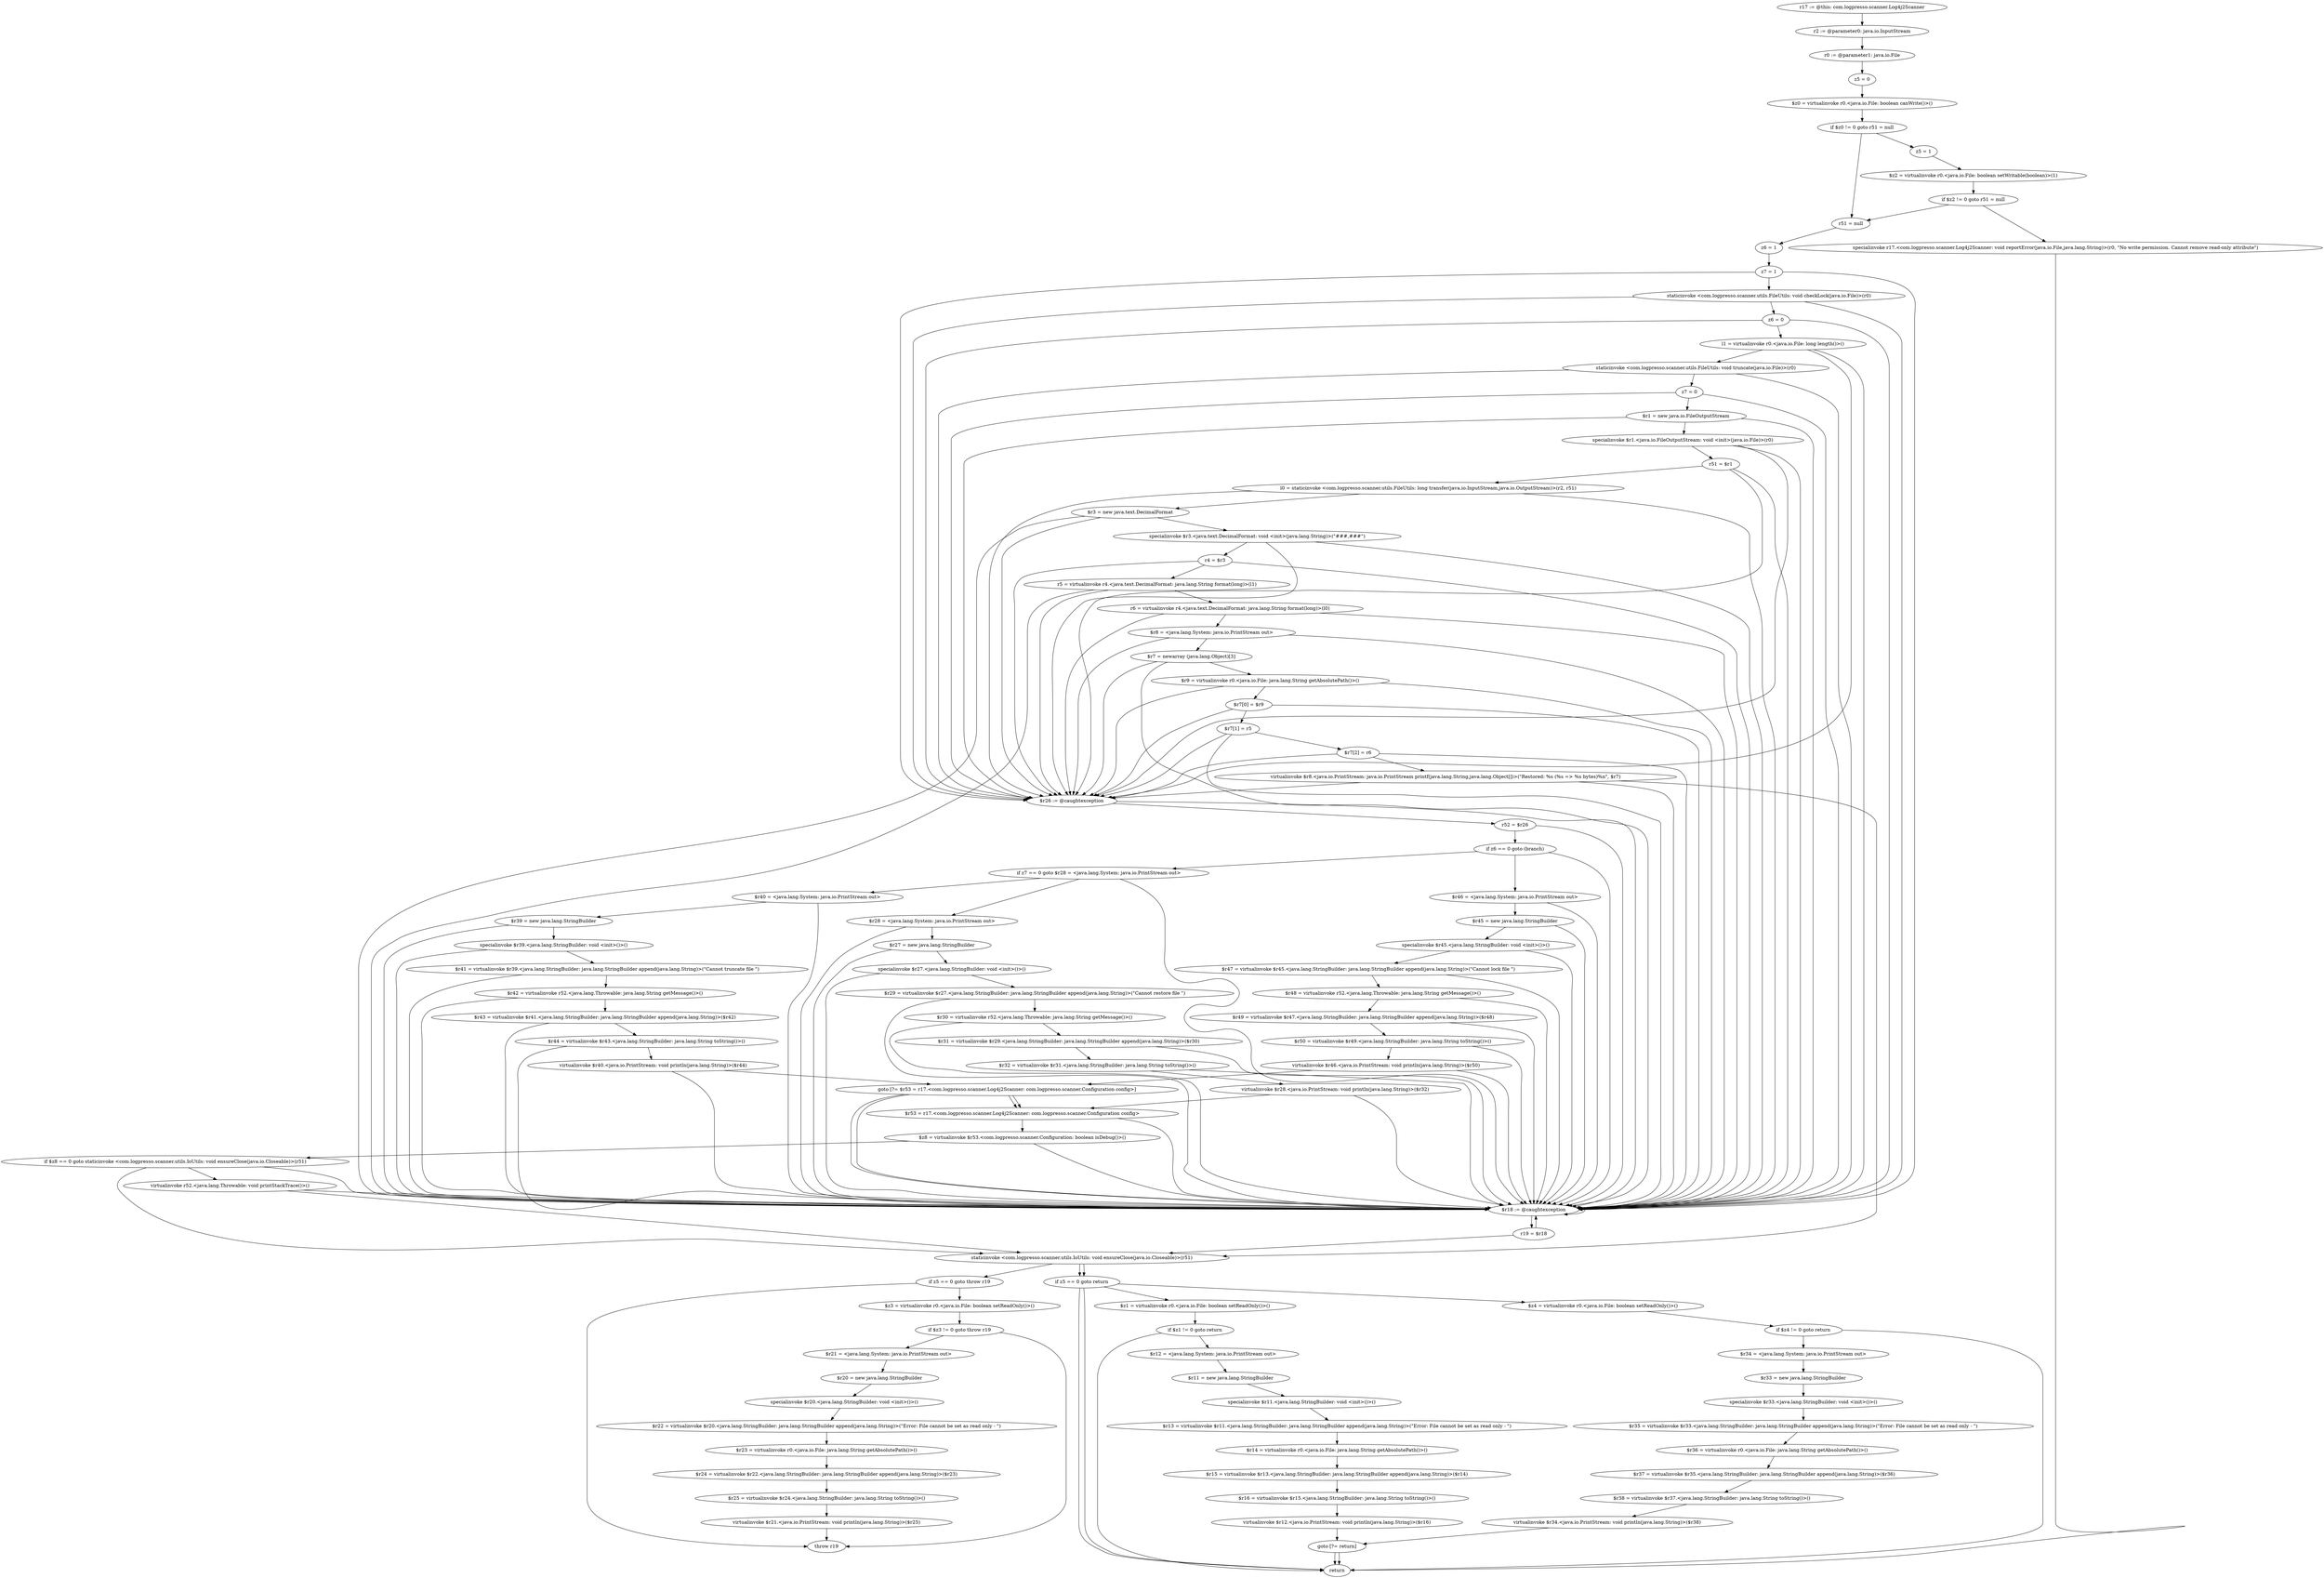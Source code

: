 digraph "unitGraph" {
    "r17 := @this: com.logpresso.scanner.Log4j2Scanner"
    "r2 := @parameter0: java.io.InputStream"
    "r0 := @parameter1: java.io.File"
    "z5 = 0"
    "$z0 = virtualinvoke r0.<java.io.File: boolean canWrite()>()"
    "if $z0 != 0 goto r51 = null"
    "z5 = 1"
    "$z2 = virtualinvoke r0.<java.io.File: boolean setWritable(boolean)>(1)"
    "if $z2 != 0 goto r51 = null"
    "specialinvoke r17.<com.logpresso.scanner.Log4j2Scanner: void reportError(java.io.File,java.lang.String)>(r0, \"No write permission. Cannot remove read-only attribute\")"
    "return"
    "r51 = null"
    "z6 = 1"
    "z7 = 1"
    "staticinvoke <com.logpresso.scanner.utils.FileUtils: void checkLock(java.io.File)>(r0)"
    "z6 = 0"
    "l1 = virtualinvoke r0.<java.io.File: long length()>()"
    "staticinvoke <com.logpresso.scanner.utils.FileUtils: void truncate(java.io.File)>(r0)"
    "z7 = 0"
    "$r1 = new java.io.FileOutputStream"
    "specialinvoke $r1.<java.io.FileOutputStream: void <init>(java.io.File)>(r0)"
    "r51 = $r1"
    "l0 = staticinvoke <com.logpresso.scanner.utils.FileUtils: long transfer(java.io.InputStream,java.io.OutputStream)>(r2, r51)"
    "$r3 = new java.text.DecimalFormat"
    "specialinvoke $r3.<java.text.DecimalFormat: void <init>(java.lang.String)>(\"###,###\")"
    "r4 = $r3"
    "r5 = virtualinvoke r4.<java.text.DecimalFormat: java.lang.String format(long)>(l1)"
    "r6 = virtualinvoke r4.<java.text.DecimalFormat: java.lang.String format(long)>(l0)"
    "$r8 = <java.lang.System: java.io.PrintStream out>"
    "$r7 = newarray (java.lang.Object)[3]"
    "$r9 = virtualinvoke r0.<java.io.File: java.lang.String getAbsolutePath()>()"
    "$r7[0] = $r9"
    "$r7[1] = r5"
    "$r7[2] = r6"
    "virtualinvoke $r8.<java.io.PrintStream: java.io.PrintStream printf(java.lang.String,java.lang.Object[])>(\"Restored: %s (%s => %s bytes)%n\", $r7)"
    "staticinvoke <com.logpresso.scanner.utils.IoUtils: void ensureClose(java.io.Closeable)>(r51)"
    "if z5 == 0 goto return"
    "$z1 = virtualinvoke r0.<java.io.File: boolean setReadOnly()>()"
    "if $z1 != 0 goto return"
    "$r12 = <java.lang.System: java.io.PrintStream out>"
    "$r11 = new java.lang.StringBuilder"
    "specialinvoke $r11.<java.lang.StringBuilder: void <init>()>()"
    "$r13 = virtualinvoke $r11.<java.lang.StringBuilder: java.lang.StringBuilder append(java.lang.String)>(\"Error: File cannot be set as read only - \")"
    "$r14 = virtualinvoke r0.<java.io.File: java.lang.String getAbsolutePath()>()"
    "$r15 = virtualinvoke $r13.<java.lang.StringBuilder: java.lang.StringBuilder append(java.lang.String)>($r14)"
    "$r16 = virtualinvoke $r15.<java.lang.StringBuilder: java.lang.String toString()>()"
    "virtualinvoke $r12.<java.io.PrintStream: void println(java.lang.String)>($r16)"
    "goto [?= return]"
    "$r26 := @caughtexception"
    "r52 = $r26"
    "if z6 == 0 goto (branch)"
    "$r46 = <java.lang.System: java.io.PrintStream out>"
    "$r45 = new java.lang.StringBuilder"
    "specialinvoke $r45.<java.lang.StringBuilder: void <init>()>()"
    "$r47 = virtualinvoke $r45.<java.lang.StringBuilder: java.lang.StringBuilder append(java.lang.String)>(\"Cannot lock file \")"
    "$r48 = virtualinvoke r52.<java.lang.Throwable: java.lang.String getMessage()>()"
    "$r49 = virtualinvoke $r47.<java.lang.StringBuilder: java.lang.StringBuilder append(java.lang.String)>($r48)"
    "$r50 = virtualinvoke $r49.<java.lang.StringBuilder: java.lang.String toString()>()"
    "virtualinvoke $r46.<java.io.PrintStream: void println(java.lang.String)>($r50)"
    "goto [?= $r53 = r17.<com.logpresso.scanner.Log4j2Scanner: com.logpresso.scanner.Configuration config>]"
    "if z7 == 0 goto $r28 = <java.lang.System: java.io.PrintStream out>"
    "$r40 = <java.lang.System: java.io.PrintStream out>"
    "$r39 = new java.lang.StringBuilder"
    "specialinvoke $r39.<java.lang.StringBuilder: void <init>()>()"
    "$r41 = virtualinvoke $r39.<java.lang.StringBuilder: java.lang.StringBuilder append(java.lang.String)>(\"Cannot truncate file \")"
    "$r42 = virtualinvoke r52.<java.lang.Throwable: java.lang.String getMessage()>()"
    "$r43 = virtualinvoke $r41.<java.lang.StringBuilder: java.lang.StringBuilder append(java.lang.String)>($r42)"
    "$r44 = virtualinvoke $r43.<java.lang.StringBuilder: java.lang.String toString()>()"
    "virtualinvoke $r40.<java.io.PrintStream: void println(java.lang.String)>($r44)"
    "$r28 = <java.lang.System: java.io.PrintStream out>"
    "$r27 = new java.lang.StringBuilder"
    "specialinvoke $r27.<java.lang.StringBuilder: void <init>()>()"
    "$r29 = virtualinvoke $r27.<java.lang.StringBuilder: java.lang.StringBuilder append(java.lang.String)>(\"Cannot restore file \")"
    "$r30 = virtualinvoke r52.<java.lang.Throwable: java.lang.String getMessage()>()"
    "$r31 = virtualinvoke $r29.<java.lang.StringBuilder: java.lang.StringBuilder append(java.lang.String)>($r30)"
    "$r32 = virtualinvoke $r31.<java.lang.StringBuilder: java.lang.String toString()>()"
    "virtualinvoke $r28.<java.io.PrintStream: void println(java.lang.String)>($r32)"
    "$r53 = r17.<com.logpresso.scanner.Log4j2Scanner: com.logpresso.scanner.Configuration config>"
    "$z8 = virtualinvoke $r53.<com.logpresso.scanner.Configuration: boolean isDebug()>()"
    "if $z8 == 0 goto staticinvoke <com.logpresso.scanner.utils.IoUtils: void ensureClose(java.io.Closeable)>(r51)"
    "virtualinvoke r52.<java.lang.Throwable: void printStackTrace()>()"
    "$z4 = virtualinvoke r0.<java.io.File: boolean setReadOnly()>()"
    "if $z4 != 0 goto return"
    "$r34 = <java.lang.System: java.io.PrintStream out>"
    "$r33 = new java.lang.StringBuilder"
    "specialinvoke $r33.<java.lang.StringBuilder: void <init>()>()"
    "$r35 = virtualinvoke $r33.<java.lang.StringBuilder: java.lang.StringBuilder append(java.lang.String)>(\"Error: File cannot be set as read only - \")"
    "$r36 = virtualinvoke r0.<java.io.File: java.lang.String getAbsolutePath()>()"
    "$r37 = virtualinvoke $r35.<java.lang.StringBuilder: java.lang.StringBuilder append(java.lang.String)>($r36)"
    "$r38 = virtualinvoke $r37.<java.lang.StringBuilder: java.lang.String toString()>()"
    "virtualinvoke $r34.<java.io.PrintStream: void println(java.lang.String)>($r38)"
    "$r18 := @caughtexception"
    "r19 = $r18"
    "if z5 == 0 goto throw r19"
    "$z3 = virtualinvoke r0.<java.io.File: boolean setReadOnly()>()"
    "if $z3 != 0 goto throw r19"
    "$r21 = <java.lang.System: java.io.PrintStream out>"
    "$r20 = new java.lang.StringBuilder"
    "specialinvoke $r20.<java.lang.StringBuilder: void <init>()>()"
    "$r22 = virtualinvoke $r20.<java.lang.StringBuilder: java.lang.StringBuilder append(java.lang.String)>(\"Error: File cannot be set as read only - \")"
    "$r23 = virtualinvoke r0.<java.io.File: java.lang.String getAbsolutePath()>()"
    "$r24 = virtualinvoke $r22.<java.lang.StringBuilder: java.lang.StringBuilder append(java.lang.String)>($r23)"
    "$r25 = virtualinvoke $r24.<java.lang.StringBuilder: java.lang.String toString()>()"
    "virtualinvoke $r21.<java.io.PrintStream: void println(java.lang.String)>($r25)"
    "throw r19"
    "r17 := @this: com.logpresso.scanner.Log4j2Scanner"->"r2 := @parameter0: java.io.InputStream";
    "r2 := @parameter0: java.io.InputStream"->"r0 := @parameter1: java.io.File";
    "r0 := @parameter1: java.io.File"->"z5 = 0";
    "z5 = 0"->"$z0 = virtualinvoke r0.<java.io.File: boolean canWrite()>()";
    "$z0 = virtualinvoke r0.<java.io.File: boolean canWrite()>()"->"if $z0 != 0 goto r51 = null";
    "if $z0 != 0 goto r51 = null"->"z5 = 1";
    "if $z0 != 0 goto r51 = null"->"r51 = null";
    "z5 = 1"->"$z2 = virtualinvoke r0.<java.io.File: boolean setWritable(boolean)>(1)";
    "$z2 = virtualinvoke r0.<java.io.File: boolean setWritable(boolean)>(1)"->"if $z2 != 0 goto r51 = null";
    "if $z2 != 0 goto r51 = null"->"specialinvoke r17.<com.logpresso.scanner.Log4j2Scanner: void reportError(java.io.File,java.lang.String)>(r0, \"No write permission. Cannot remove read-only attribute\")";
    "if $z2 != 0 goto r51 = null"->"r51 = null";
    "specialinvoke r17.<com.logpresso.scanner.Log4j2Scanner: void reportError(java.io.File,java.lang.String)>(r0, \"No write permission. Cannot remove read-only attribute\")"->"return";
    "r51 = null"->"z6 = 1";
    "z6 = 1"->"z7 = 1";
    "z7 = 1"->"$r26 := @caughtexception";
    "z7 = 1"->"$r18 := @caughtexception";
    "z7 = 1"->"staticinvoke <com.logpresso.scanner.utils.FileUtils: void checkLock(java.io.File)>(r0)";
    "staticinvoke <com.logpresso.scanner.utils.FileUtils: void checkLock(java.io.File)>(r0)"->"$r26 := @caughtexception";
    "staticinvoke <com.logpresso.scanner.utils.FileUtils: void checkLock(java.io.File)>(r0)"->"$r18 := @caughtexception";
    "staticinvoke <com.logpresso.scanner.utils.FileUtils: void checkLock(java.io.File)>(r0)"->"z6 = 0";
    "z6 = 0"->"$r26 := @caughtexception";
    "z6 = 0"->"$r18 := @caughtexception";
    "z6 = 0"->"l1 = virtualinvoke r0.<java.io.File: long length()>()";
    "l1 = virtualinvoke r0.<java.io.File: long length()>()"->"$r26 := @caughtexception";
    "l1 = virtualinvoke r0.<java.io.File: long length()>()"->"$r18 := @caughtexception";
    "l1 = virtualinvoke r0.<java.io.File: long length()>()"->"staticinvoke <com.logpresso.scanner.utils.FileUtils: void truncate(java.io.File)>(r0)";
    "staticinvoke <com.logpresso.scanner.utils.FileUtils: void truncate(java.io.File)>(r0)"->"$r26 := @caughtexception";
    "staticinvoke <com.logpresso.scanner.utils.FileUtils: void truncate(java.io.File)>(r0)"->"$r18 := @caughtexception";
    "staticinvoke <com.logpresso.scanner.utils.FileUtils: void truncate(java.io.File)>(r0)"->"z7 = 0";
    "z7 = 0"->"$r26 := @caughtexception";
    "z7 = 0"->"$r18 := @caughtexception";
    "z7 = 0"->"$r1 = new java.io.FileOutputStream";
    "$r1 = new java.io.FileOutputStream"->"$r26 := @caughtexception";
    "$r1 = new java.io.FileOutputStream"->"$r18 := @caughtexception";
    "$r1 = new java.io.FileOutputStream"->"specialinvoke $r1.<java.io.FileOutputStream: void <init>(java.io.File)>(r0)";
    "specialinvoke $r1.<java.io.FileOutputStream: void <init>(java.io.File)>(r0)"->"$r26 := @caughtexception";
    "specialinvoke $r1.<java.io.FileOutputStream: void <init>(java.io.File)>(r0)"->"$r18 := @caughtexception";
    "specialinvoke $r1.<java.io.FileOutputStream: void <init>(java.io.File)>(r0)"->"r51 = $r1";
    "r51 = $r1"->"$r26 := @caughtexception";
    "r51 = $r1"->"$r18 := @caughtexception";
    "r51 = $r1"->"l0 = staticinvoke <com.logpresso.scanner.utils.FileUtils: long transfer(java.io.InputStream,java.io.OutputStream)>(r2, r51)";
    "l0 = staticinvoke <com.logpresso.scanner.utils.FileUtils: long transfer(java.io.InputStream,java.io.OutputStream)>(r2, r51)"->"$r26 := @caughtexception";
    "l0 = staticinvoke <com.logpresso.scanner.utils.FileUtils: long transfer(java.io.InputStream,java.io.OutputStream)>(r2, r51)"->"$r18 := @caughtexception";
    "l0 = staticinvoke <com.logpresso.scanner.utils.FileUtils: long transfer(java.io.InputStream,java.io.OutputStream)>(r2, r51)"->"$r3 = new java.text.DecimalFormat";
    "$r3 = new java.text.DecimalFormat"->"$r26 := @caughtexception";
    "$r3 = new java.text.DecimalFormat"->"$r18 := @caughtexception";
    "$r3 = new java.text.DecimalFormat"->"specialinvoke $r3.<java.text.DecimalFormat: void <init>(java.lang.String)>(\"###,###\")";
    "specialinvoke $r3.<java.text.DecimalFormat: void <init>(java.lang.String)>(\"###,###\")"->"$r26 := @caughtexception";
    "specialinvoke $r3.<java.text.DecimalFormat: void <init>(java.lang.String)>(\"###,###\")"->"$r18 := @caughtexception";
    "specialinvoke $r3.<java.text.DecimalFormat: void <init>(java.lang.String)>(\"###,###\")"->"r4 = $r3";
    "r4 = $r3"->"$r26 := @caughtexception";
    "r4 = $r3"->"$r18 := @caughtexception";
    "r4 = $r3"->"r5 = virtualinvoke r4.<java.text.DecimalFormat: java.lang.String format(long)>(l1)";
    "r5 = virtualinvoke r4.<java.text.DecimalFormat: java.lang.String format(long)>(l1)"->"$r26 := @caughtexception";
    "r5 = virtualinvoke r4.<java.text.DecimalFormat: java.lang.String format(long)>(l1)"->"$r18 := @caughtexception";
    "r5 = virtualinvoke r4.<java.text.DecimalFormat: java.lang.String format(long)>(l1)"->"r6 = virtualinvoke r4.<java.text.DecimalFormat: java.lang.String format(long)>(l0)";
    "r6 = virtualinvoke r4.<java.text.DecimalFormat: java.lang.String format(long)>(l0)"->"$r26 := @caughtexception";
    "r6 = virtualinvoke r4.<java.text.DecimalFormat: java.lang.String format(long)>(l0)"->"$r18 := @caughtexception";
    "r6 = virtualinvoke r4.<java.text.DecimalFormat: java.lang.String format(long)>(l0)"->"$r8 = <java.lang.System: java.io.PrintStream out>";
    "$r8 = <java.lang.System: java.io.PrintStream out>"->"$r26 := @caughtexception";
    "$r8 = <java.lang.System: java.io.PrintStream out>"->"$r18 := @caughtexception";
    "$r8 = <java.lang.System: java.io.PrintStream out>"->"$r7 = newarray (java.lang.Object)[3]";
    "$r7 = newarray (java.lang.Object)[3]"->"$r26 := @caughtexception";
    "$r7 = newarray (java.lang.Object)[3]"->"$r18 := @caughtexception";
    "$r7 = newarray (java.lang.Object)[3]"->"$r9 = virtualinvoke r0.<java.io.File: java.lang.String getAbsolutePath()>()";
    "$r9 = virtualinvoke r0.<java.io.File: java.lang.String getAbsolutePath()>()"->"$r26 := @caughtexception";
    "$r9 = virtualinvoke r0.<java.io.File: java.lang.String getAbsolutePath()>()"->"$r18 := @caughtexception";
    "$r9 = virtualinvoke r0.<java.io.File: java.lang.String getAbsolutePath()>()"->"$r7[0] = $r9";
    "$r7[0] = $r9"->"$r26 := @caughtexception";
    "$r7[0] = $r9"->"$r18 := @caughtexception";
    "$r7[0] = $r9"->"$r7[1] = r5";
    "$r7[1] = r5"->"$r26 := @caughtexception";
    "$r7[1] = r5"->"$r18 := @caughtexception";
    "$r7[1] = r5"->"$r7[2] = r6";
    "$r7[2] = r6"->"$r26 := @caughtexception";
    "$r7[2] = r6"->"$r18 := @caughtexception";
    "$r7[2] = r6"->"virtualinvoke $r8.<java.io.PrintStream: java.io.PrintStream printf(java.lang.String,java.lang.Object[])>(\"Restored: %s (%s => %s bytes)%n\", $r7)";
    "virtualinvoke $r8.<java.io.PrintStream: java.io.PrintStream printf(java.lang.String,java.lang.Object[])>(\"Restored: %s (%s => %s bytes)%n\", $r7)"->"$r26 := @caughtexception";
    "virtualinvoke $r8.<java.io.PrintStream: java.io.PrintStream printf(java.lang.String,java.lang.Object[])>(\"Restored: %s (%s => %s bytes)%n\", $r7)"->"$r18 := @caughtexception";
    "virtualinvoke $r8.<java.io.PrintStream: java.io.PrintStream printf(java.lang.String,java.lang.Object[])>(\"Restored: %s (%s => %s bytes)%n\", $r7)"->"staticinvoke <com.logpresso.scanner.utils.IoUtils: void ensureClose(java.io.Closeable)>(r51)";
    "staticinvoke <com.logpresso.scanner.utils.IoUtils: void ensureClose(java.io.Closeable)>(r51)"->"if z5 == 0 goto return";
    "if z5 == 0 goto return"->"$z1 = virtualinvoke r0.<java.io.File: boolean setReadOnly()>()";
    "if z5 == 0 goto return"->"return";
    "$z1 = virtualinvoke r0.<java.io.File: boolean setReadOnly()>()"->"if $z1 != 0 goto return";
    "if $z1 != 0 goto return"->"$r12 = <java.lang.System: java.io.PrintStream out>";
    "if $z1 != 0 goto return"->"return";
    "$r12 = <java.lang.System: java.io.PrintStream out>"->"$r11 = new java.lang.StringBuilder";
    "$r11 = new java.lang.StringBuilder"->"specialinvoke $r11.<java.lang.StringBuilder: void <init>()>()";
    "specialinvoke $r11.<java.lang.StringBuilder: void <init>()>()"->"$r13 = virtualinvoke $r11.<java.lang.StringBuilder: java.lang.StringBuilder append(java.lang.String)>(\"Error: File cannot be set as read only - \")";
    "$r13 = virtualinvoke $r11.<java.lang.StringBuilder: java.lang.StringBuilder append(java.lang.String)>(\"Error: File cannot be set as read only - \")"->"$r14 = virtualinvoke r0.<java.io.File: java.lang.String getAbsolutePath()>()";
    "$r14 = virtualinvoke r0.<java.io.File: java.lang.String getAbsolutePath()>()"->"$r15 = virtualinvoke $r13.<java.lang.StringBuilder: java.lang.StringBuilder append(java.lang.String)>($r14)";
    "$r15 = virtualinvoke $r13.<java.lang.StringBuilder: java.lang.StringBuilder append(java.lang.String)>($r14)"->"$r16 = virtualinvoke $r15.<java.lang.StringBuilder: java.lang.String toString()>()";
    "$r16 = virtualinvoke $r15.<java.lang.StringBuilder: java.lang.String toString()>()"->"virtualinvoke $r12.<java.io.PrintStream: void println(java.lang.String)>($r16)";
    "virtualinvoke $r12.<java.io.PrintStream: void println(java.lang.String)>($r16)"->"goto [?= return]";
    "goto [?= return]"->"return";
    "$r26 := @caughtexception"->"r52 = $r26";
    "$r26 := @caughtexception"->"$r18 := @caughtexception";
    "r52 = $r26"->"if z6 == 0 goto (branch)";
    "r52 = $r26"->"$r18 := @caughtexception";
    "if z6 == 0 goto (branch)"->"$r46 = <java.lang.System: java.io.PrintStream out>";
    "if z6 == 0 goto (branch)"->"if z7 == 0 goto $r28 = <java.lang.System: java.io.PrintStream out>";
    "if z6 == 0 goto (branch)"->"$r18 := @caughtexception";
    "$r46 = <java.lang.System: java.io.PrintStream out>"->"$r45 = new java.lang.StringBuilder";
    "$r46 = <java.lang.System: java.io.PrintStream out>"->"$r18 := @caughtexception";
    "$r45 = new java.lang.StringBuilder"->"specialinvoke $r45.<java.lang.StringBuilder: void <init>()>()";
    "$r45 = new java.lang.StringBuilder"->"$r18 := @caughtexception";
    "specialinvoke $r45.<java.lang.StringBuilder: void <init>()>()"->"$r47 = virtualinvoke $r45.<java.lang.StringBuilder: java.lang.StringBuilder append(java.lang.String)>(\"Cannot lock file \")";
    "specialinvoke $r45.<java.lang.StringBuilder: void <init>()>()"->"$r18 := @caughtexception";
    "$r47 = virtualinvoke $r45.<java.lang.StringBuilder: java.lang.StringBuilder append(java.lang.String)>(\"Cannot lock file \")"->"$r48 = virtualinvoke r52.<java.lang.Throwable: java.lang.String getMessage()>()";
    "$r47 = virtualinvoke $r45.<java.lang.StringBuilder: java.lang.StringBuilder append(java.lang.String)>(\"Cannot lock file \")"->"$r18 := @caughtexception";
    "$r48 = virtualinvoke r52.<java.lang.Throwable: java.lang.String getMessage()>()"->"$r49 = virtualinvoke $r47.<java.lang.StringBuilder: java.lang.StringBuilder append(java.lang.String)>($r48)";
    "$r48 = virtualinvoke r52.<java.lang.Throwable: java.lang.String getMessage()>()"->"$r18 := @caughtexception";
    "$r49 = virtualinvoke $r47.<java.lang.StringBuilder: java.lang.StringBuilder append(java.lang.String)>($r48)"->"$r50 = virtualinvoke $r49.<java.lang.StringBuilder: java.lang.String toString()>()";
    "$r49 = virtualinvoke $r47.<java.lang.StringBuilder: java.lang.StringBuilder append(java.lang.String)>($r48)"->"$r18 := @caughtexception";
    "$r50 = virtualinvoke $r49.<java.lang.StringBuilder: java.lang.String toString()>()"->"virtualinvoke $r46.<java.io.PrintStream: void println(java.lang.String)>($r50)";
    "$r50 = virtualinvoke $r49.<java.lang.StringBuilder: java.lang.String toString()>()"->"$r18 := @caughtexception";
    "virtualinvoke $r46.<java.io.PrintStream: void println(java.lang.String)>($r50)"->"goto [?= $r53 = r17.<com.logpresso.scanner.Log4j2Scanner: com.logpresso.scanner.Configuration config>]";
    "virtualinvoke $r46.<java.io.PrintStream: void println(java.lang.String)>($r50)"->"$r18 := @caughtexception";
    "goto [?= $r53 = r17.<com.logpresso.scanner.Log4j2Scanner: com.logpresso.scanner.Configuration config>]"->"$r53 = r17.<com.logpresso.scanner.Log4j2Scanner: com.logpresso.scanner.Configuration config>";
    "goto [?= $r53 = r17.<com.logpresso.scanner.Log4j2Scanner: com.logpresso.scanner.Configuration config>]"->"$r18 := @caughtexception";
    "if z7 == 0 goto $r28 = <java.lang.System: java.io.PrintStream out>"->"$r40 = <java.lang.System: java.io.PrintStream out>";
    "if z7 == 0 goto $r28 = <java.lang.System: java.io.PrintStream out>"->"$r28 = <java.lang.System: java.io.PrintStream out>";
    "if z7 == 0 goto $r28 = <java.lang.System: java.io.PrintStream out>"->"$r18 := @caughtexception";
    "$r40 = <java.lang.System: java.io.PrintStream out>"->"$r39 = new java.lang.StringBuilder";
    "$r40 = <java.lang.System: java.io.PrintStream out>"->"$r18 := @caughtexception";
    "$r39 = new java.lang.StringBuilder"->"specialinvoke $r39.<java.lang.StringBuilder: void <init>()>()";
    "$r39 = new java.lang.StringBuilder"->"$r18 := @caughtexception";
    "specialinvoke $r39.<java.lang.StringBuilder: void <init>()>()"->"$r41 = virtualinvoke $r39.<java.lang.StringBuilder: java.lang.StringBuilder append(java.lang.String)>(\"Cannot truncate file \")";
    "specialinvoke $r39.<java.lang.StringBuilder: void <init>()>()"->"$r18 := @caughtexception";
    "$r41 = virtualinvoke $r39.<java.lang.StringBuilder: java.lang.StringBuilder append(java.lang.String)>(\"Cannot truncate file \")"->"$r42 = virtualinvoke r52.<java.lang.Throwable: java.lang.String getMessage()>()";
    "$r41 = virtualinvoke $r39.<java.lang.StringBuilder: java.lang.StringBuilder append(java.lang.String)>(\"Cannot truncate file \")"->"$r18 := @caughtexception";
    "$r42 = virtualinvoke r52.<java.lang.Throwable: java.lang.String getMessage()>()"->"$r43 = virtualinvoke $r41.<java.lang.StringBuilder: java.lang.StringBuilder append(java.lang.String)>($r42)";
    "$r42 = virtualinvoke r52.<java.lang.Throwable: java.lang.String getMessage()>()"->"$r18 := @caughtexception";
    "$r43 = virtualinvoke $r41.<java.lang.StringBuilder: java.lang.StringBuilder append(java.lang.String)>($r42)"->"$r44 = virtualinvoke $r43.<java.lang.StringBuilder: java.lang.String toString()>()";
    "$r43 = virtualinvoke $r41.<java.lang.StringBuilder: java.lang.StringBuilder append(java.lang.String)>($r42)"->"$r18 := @caughtexception";
    "$r44 = virtualinvoke $r43.<java.lang.StringBuilder: java.lang.String toString()>()"->"virtualinvoke $r40.<java.io.PrintStream: void println(java.lang.String)>($r44)";
    "$r44 = virtualinvoke $r43.<java.lang.StringBuilder: java.lang.String toString()>()"->"$r18 := @caughtexception";
    "virtualinvoke $r40.<java.io.PrintStream: void println(java.lang.String)>($r44)"->"goto [?= $r53 = r17.<com.logpresso.scanner.Log4j2Scanner: com.logpresso.scanner.Configuration config>]";
    "virtualinvoke $r40.<java.io.PrintStream: void println(java.lang.String)>($r44)"->"$r18 := @caughtexception";
    "goto [?= $r53 = r17.<com.logpresso.scanner.Log4j2Scanner: com.logpresso.scanner.Configuration config>]"->"$r53 = r17.<com.logpresso.scanner.Log4j2Scanner: com.logpresso.scanner.Configuration config>";
    "goto [?= $r53 = r17.<com.logpresso.scanner.Log4j2Scanner: com.logpresso.scanner.Configuration config>]"->"$r18 := @caughtexception";
    "$r28 = <java.lang.System: java.io.PrintStream out>"->"$r27 = new java.lang.StringBuilder";
    "$r28 = <java.lang.System: java.io.PrintStream out>"->"$r18 := @caughtexception";
    "$r27 = new java.lang.StringBuilder"->"specialinvoke $r27.<java.lang.StringBuilder: void <init>()>()";
    "$r27 = new java.lang.StringBuilder"->"$r18 := @caughtexception";
    "specialinvoke $r27.<java.lang.StringBuilder: void <init>()>()"->"$r29 = virtualinvoke $r27.<java.lang.StringBuilder: java.lang.StringBuilder append(java.lang.String)>(\"Cannot restore file \")";
    "specialinvoke $r27.<java.lang.StringBuilder: void <init>()>()"->"$r18 := @caughtexception";
    "$r29 = virtualinvoke $r27.<java.lang.StringBuilder: java.lang.StringBuilder append(java.lang.String)>(\"Cannot restore file \")"->"$r30 = virtualinvoke r52.<java.lang.Throwable: java.lang.String getMessage()>()";
    "$r29 = virtualinvoke $r27.<java.lang.StringBuilder: java.lang.StringBuilder append(java.lang.String)>(\"Cannot restore file \")"->"$r18 := @caughtexception";
    "$r30 = virtualinvoke r52.<java.lang.Throwable: java.lang.String getMessage()>()"->"$r31 = virtualinvoke $r29.<java.lang.StringBuilder: java.lang.StringBuilder append(java.lang.String)>($r30)";
    "$r30 = virtualinvoke r52.<java.lang.Throwable: java.lang.String getMessage()>()"->"$r18 := @caughtexception";
    "$r31 = virtualinvoke $r29.<java.lang.StringBuilder: java.lang.StringBuilder append(java.lang.String)>($r30)"->"$r32 = virtualinvoke $r31.<java.lang.StringBuilder: java.lang.String toString()>()";
    "$r31 = virtualinvoke $r29.<java.lang.StringBuilder: java.lang.StringBuilder append(java.lang.String)>($r30)"->"$r18 := @caughtexception";
    "$r32 = virtualinvoke $r31.<java.lang.StringBuilder: java.lang.String toString()>()"->"virtualinvoke $r28.<java.io.PrintStream: void println(java.lang.String)>($r32)";
    "$r32 = virtualinvoke $r31.<java.lang.StringBuilder: java.lang.String toString()>()"->"$r18 := @caughtexception";
    "virtualinvoke $r28.<java.io.PrintStream: void println(java.lang.String)>($r32)"->"$r53 = r17.<com.logpresso.scanner.Log4j2Scanner: com.logpresso.scanner.Configuration config>";
    "virtualinvoke $r28.<java.io.PrintStream: void println(java.lang.String)>($r32)"->"$r18 := @caughtexception";
    "$r53 = r17.<com.logpresso.scanner.Log4j2Scanner: com.logpresso.scanner.Configuration config>"->"$z8 = virtualinvoke $r53.<com.logpresso.scanner.Configuration: boolean isDebug()>()";
    "$r53 = r17.<com.logpresso.scanner.Log4j2Scanner: com.logpresso.scanner.Configuration config>"->"$r18 := @caughtexception";
    "$z8 = virtualinvoke $r53.<com.logpresso.scanner.Configuration: boolean isDebug()>()"->"if $z8 == 0 goto staticinvoke <com.logpresso.scanner.utils.IoUtils: void ensureClose(java.io.Closeable)>(r51)";
    "$z8 = virtualinvoke $r53.<com.logpresso.scanner.Configuration: boolean isDebug()>()"->"$r18 := @caughtexception";
    "if $z8 == 0 goto staticinvoke <com.logpresso.scanner.utils.IoUtils: void ensureClose(java.io.Closeable)>(r51)"->"virtualinvoke r52.<java.lang.Throwable: void printStackTrace()>()";
    "if $z8 == 0 goto staticinvoke <com.logpresso.scanner.utils.IoUtils: void ensureClose(java.io.Closeable)>(r51)"->"staticinvoke <com.logpresso.scanner.utils.IoUtils: void ensureClose(java.io.Closeable)>(r51)";
    "if $z8 == 0 goto staticinvoke <com.logpresso.scanner.utils.IoUtils: void ensureClose(java.io.Closeable)>(r51)"->"$r18 := @caughtexception";
    "virtualinvoke r52.<java.lang.Throwable: void printStackTrace()>()"->"staticinvoke <com.logpresso.scanner.utils.IoUtils: void ensureClose(java.io.Closeable)>(r51)";
    "virtualinvoke r52.<java.lang.Throwable: void printStackTrace()>()"->"$r18 := @caughtexception";
    "staticinvoke <com.logpresso.scanner.utils.IoUtils: void ensureClose(java.io.Closeable)>(r51)"->"if z5 == 0 goto return";
    "if z5 == 0 goto return"->"$z4 = virtualinvoke r0.<java.io.File: boolean setReadOnly()>()";
    "if z5 == 0 goto return"->"return";
    "$z4 = virtualinvoke r0.<java.io.File: boolean setReadOnly()>()"->"if $z4 != 0 goto return";
    "if $z4 != 0 goto return"->"$r34 = <java.lang.System: java.io.PrintStream out>";
    "if $z4 != 0 goto return"->"return";
    "$r34 = <java.lang.System: java.io.PrintStream out>"->"$r33 = new java.lang.StringBuilder";
    "$r33 = new java.lang.StringBuilder"->"specialinvoke $r33.<java.lang.StringBuilder: void <init>()>()";
    "specialinvoke $r33.<java.lang.StringBuilder: void <init>()>()"->"$r35 = virtualinvoke $r33.<java.lang.StringBuilder: java.lang.StringBuilder append(java.lang.String)>(\"Error: File cannot be set as read only - \")";
    "$r35 = virtualinvoke $r33.<java.lang.StringBuilder: java.lang.StringBuilder append(java.lang.String)>(\"Error: File cannot be set as read only - \")"->"$r36 = virtualinvoke r0.<java.io.File: java.lang.String getAbsolutePath()>()";
    "$r36 = virtualinvoke r0.<java.io.File: java.lang.String getAbsolutePath()>()"->"$r37 = virtualinvoke $r35.<java.lang.StringBuilder: java.lang.StringBuilder append(java.lang.String)>($r36)";
    "$r37 = virtualinvoke $r35.<java.lang.StringBuilder: java.lang.StringBuilder append(java.lang.String)>($r36)"->"$r38 = virtualinvoke $r37.<java.lang.StringBuilder: java.lang.String toString()>()";
    "$r38 = virtualinvoke $r37.<java.lang.StringBuilder: java.lang.String toString()>()"->"virtualinvoke $r34.<java.io.PrintStream: void println(java.lang.String)>($r38)";
    "virtualinvoke $r34.<java.io.PrintStream: void println(java.lang.String)>($r38)"->"goto [?= return]";
    "goto [?= return]"->"return";
    "$r18 := @caughtexception"->"r19 = $r18";
    "$r18 := @caughtexception"->"$r18 := @caughtexception";
    "r19 = $r18"->"staticinvoke <com.logpresso.scanner.utils.IoUtils: void ensureClose(java.io.Closeable)>(r51)";
    "r19 = $r18"->"$r18 := @caughtexception";
    "staticinvoke <com.logpresso.scanner.utils.IoUtils: void ensureClose(java.io.Closeable)>(r51)"->"if z5 == 0 goto throw r19";
    "if z5 == 0 goto throw r19"->"$z3 = virtualinvoke r0.<java.io.File: boolean setReadOnly()>()";
    "if z5 == 0 goto throw r19"->"throw r19";
    "$z3 = virtualinvoke r0.<java.io.File: boolean setReadOnly()>()"->"if $z3 != 0 goto throw r19";
    "if $z3 != 0 goto throw r19"->"$r21 = <java.lang.System: java.io.PrintStream out>";
    "if $z3 != 0 goto throw r19"->"throw r19";
    "$r21 = <java.lang.System: java.io.PrintStream out>"->"$r20 = new java.lang.StringBuilder";
    "$r20 = new java.lang.StringBuilder"->"specialinvoke $r20.<java.lang.StringBuilder: void <init>()>()";
    "specialinvoke $r20.<java.lang.StringBuilder: void <init>()>()"->"$r22 = virtualinvoke $r20.<java.lang.StringBuilder: java.lang.StringBuilder append(java.lang.String)>(\"Error: File cannot be set as read only - \")";
    "$r22 = virtualinvoke $r20.<java.lang.StringBuilder: java.lang.StringBuilder append(java.lang.String)>(\"Error: File cannot be set as read only - \")"->"$r23 = virtualinvoke r0.<java.io.File: java.lang.String getAbsolutePath()>()";
    "$r23 = virtualinvoke r0.<java.io.File: java.lang.String getAbsolutePath()>()"->"$r24 = virtualinvoke $r22.<java.lang.StringBuilder: java.lang.StringBuilder append(java.lang.String)>($r23)";
    "$r24 = virtualinvoke $r22.<java.lang.StringBuilder: java.lang.StringBuilder append(java.lang.String)>($r23)"->"$r25 = virtualinvoke $r24.<java.lang.StringBuilder: java.lang.String toString()>()";
    "$r25 = virtualinvoke $r24.<java.lang.StringBuilder: java.lang.String toString()>()"->"virtualinvoke $r21.<java.io.PrintStream: void println(java.lang.String)>($r25)";
    "virtualinvoke $r21.<java.io.PrintStream: void println(java.lang.String)>($r25)"->"throw r19";
}
